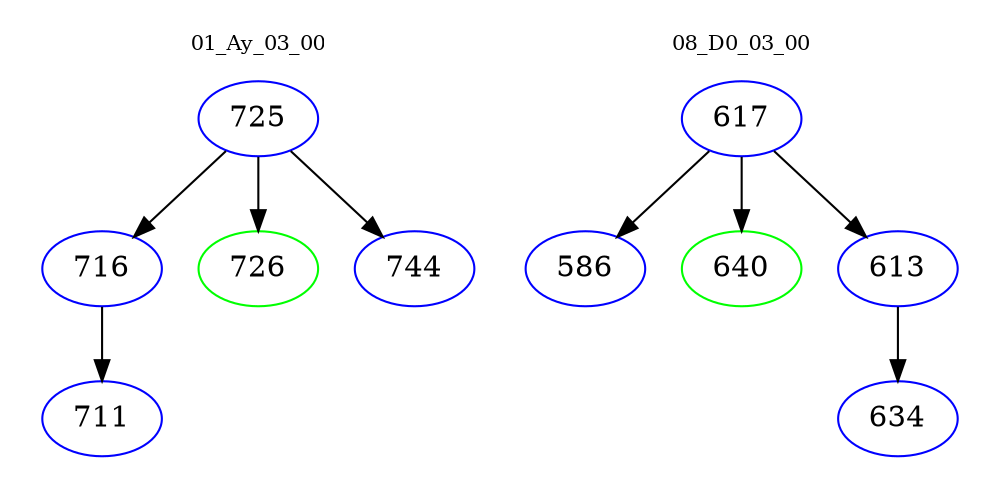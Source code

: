 digraph{
subgraph cluster_0 {
color = white
label = "01_Ay_03_00";
fontsize=10;
T0_725 [label="725", color="blue"]
T0_725 -> T0_716 [color="black"]
T0_716 [label="716", color="blue"]
T0_716 -> T0_711 [color="black"]
T0_711 [label="711", color="blue"]
T0_725 -> T0_726 [color="black"]
T0_726 [label="726", color="green"]
T0_725 -> T0_744 [color="black"]
T0_744 [label="744", color="blue"]
}
subgraph cluster_1 {
color = white
label = "08_D0_03_00";
fontsize=10;
T1_617 [label="617", color="blue"]
T1_617 -> T1_586 [color="black"]
T1_586 [label="586", color="blue"]
T1_617 -> T1_640 [color="black"]
T1_640 [label="640", color="green"]
T1_617 -> T1_613 [color="black"]
T1_613 [label="613", color="blue"]
T1_613 -> T1_634 [color="black"]
T1_634 [label="634", color="blue"]
}
}

